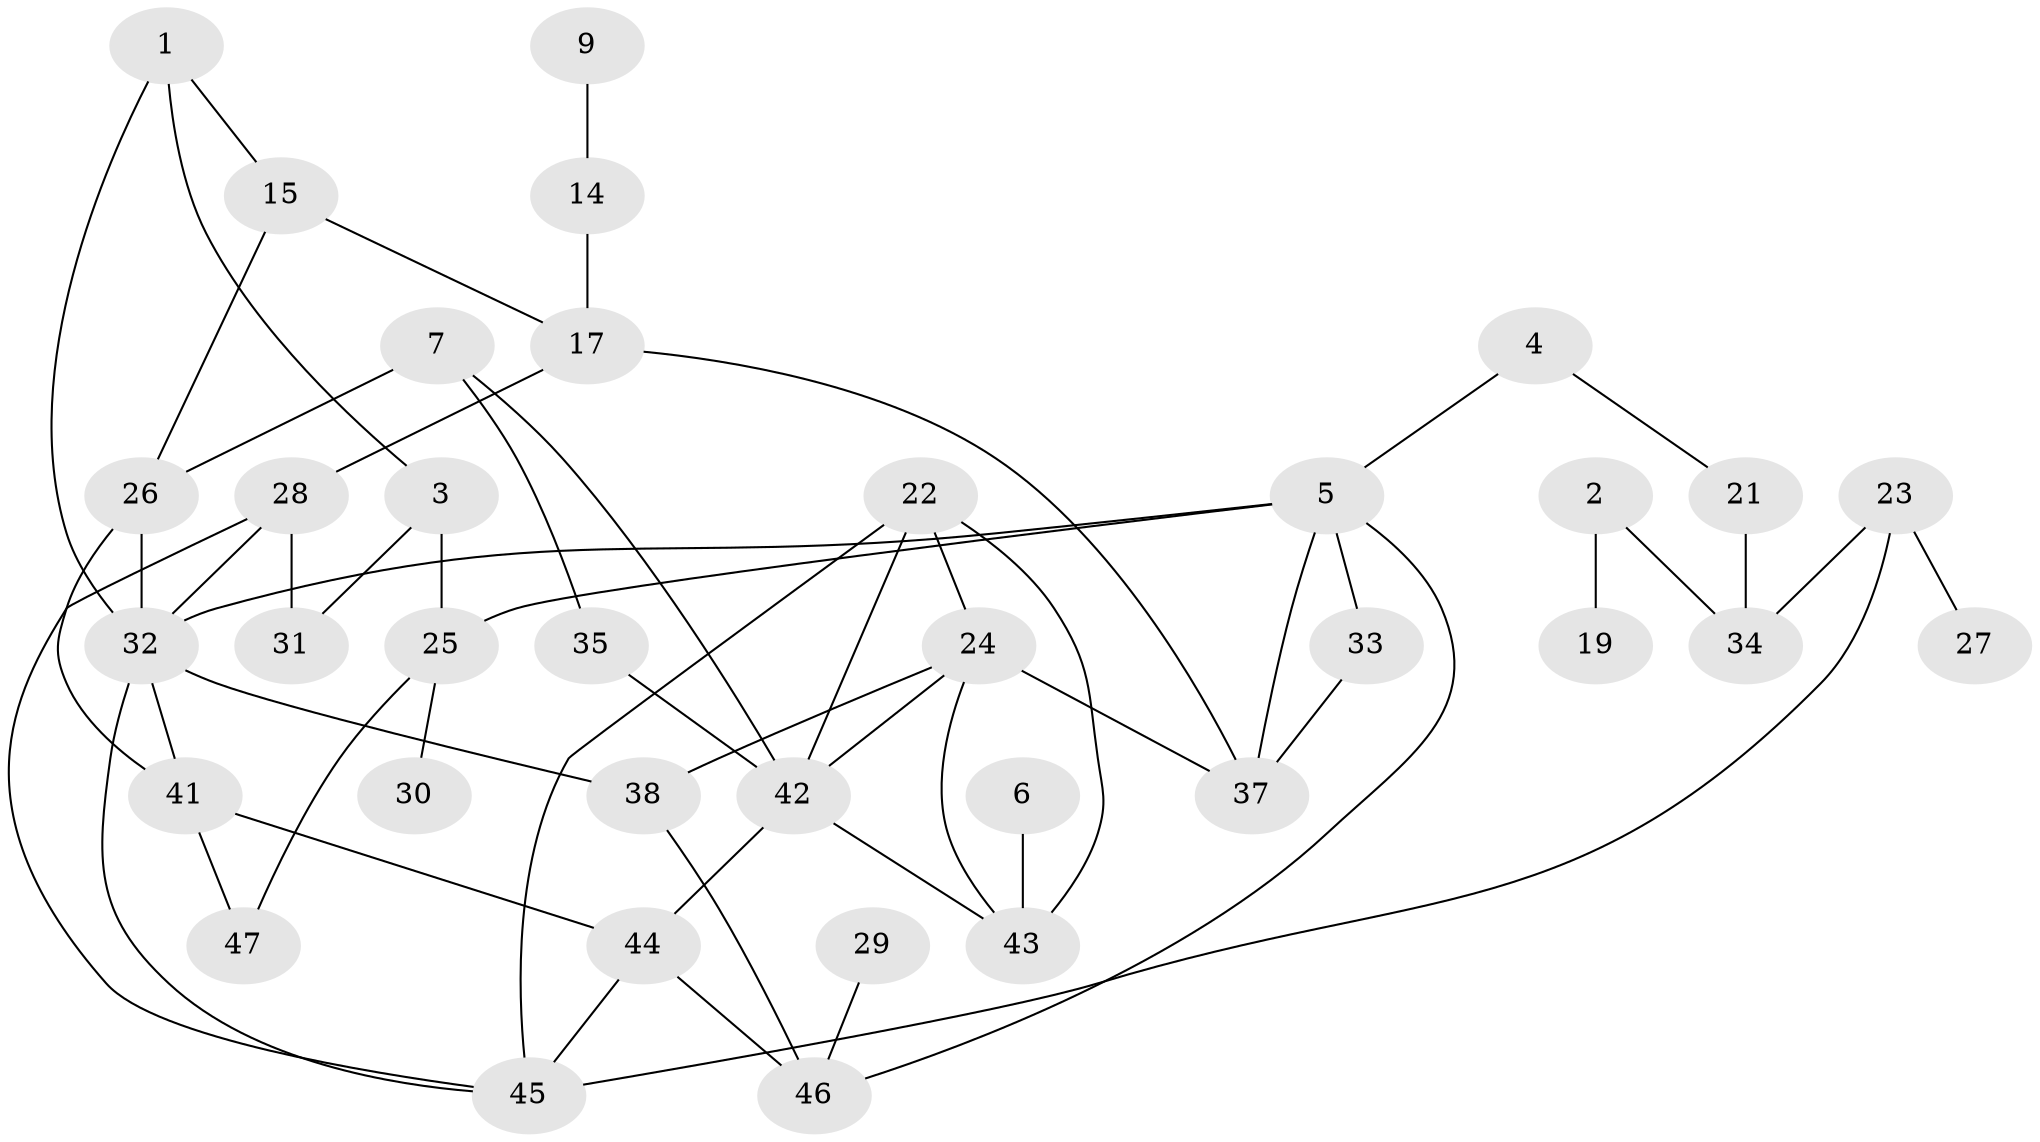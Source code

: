 // original degree distribution, {1: 0.20212765957446807, 2: 0.23404255319148937, 3: 0.23404255319148937, 4: 0.18085106382978725, 5: 0.05319148936170213, 0: 0.09574468085106383}
// Generated by graph-tools (version 1.1) at 2025/35/03/04/25 23:35:44]
// undirected, 36 vertices, 56 edges
graph export_dot {
  node [color=gray90,style=filled];
  1;
  2;
  3;
  4;
  5;
  6;
  7;
  9;
  14;
  15;
  17;
  19;
  21;
  22;
  23;
  24;
  25;
  26;
  27;
  28;
  29;
  30;
  31;
  32;
  33;
  34;
  35;
  37;
  38;
  41;
  42;
  43;
  44;
  45;
  46;
  47;
  1 -- 3 [weight=1.0];
  1 -- 15 [weight=1.0];
  1 -- 32 [weight=1.0];
  2 -- 19 [weight=1.0];
  2 -- 34 [weight=1.0];
  3 -- 25 [weight=2.0];
  3 -- 31 [weight=1.0];
  4 -- 5 [weight=1.0];
  4 -- 21 [weight=1.0];
  5 -- 25 [weight=1.0];
  5 -- 32 [weight=1.0];
  5 -- 33 [weight=1.0];
  5 -- 37 [weight=1.0];
  5 -- 46 [weight=1.0];
  6 -- 43 [weight=1.0];
  7 -- 26 [weight=1.0];
  7 -- 35 [weight=1.0];
  7 -- 42 [weight=1.0];
  9 -- 14 [weight=1.0];
  14 -- 17 [weight=1.0];
  15 -- 17 [weight=1.0];
  15 -- 26 [weight=1.0];
  17 -- 28 [weight=1.0];
  17 -- 37 [weight=1.0];
  21 -- 34 [weight=1.0];
  22 -- 24 [weight=1.0];
  22 -- 42 [weight=1.0];
  22 -- 43 [weight=1.0];
  22 -- 45 [weight=1.0];
  23 -- 27 [weight=1.0];
  23 -- 34 [weight=1.0];
  23 -- 45 [weight=1.0];
  24 -- 37 [weight=2.0];
  24 -- 38 [weight=1.0];
  24 -- 42 [weight=1.0];
  24 -- 43 [weight=2.0];
  25 -- 30 [weight=1.0];
  25 -- 47 [weight=1.0];
  26 -- 32 [weight=1.0];
  26 -- 41 [weight=1.0];
  28 -- 31 [weight=2.0];
  28 -- 32 [weight=2.0];
  28 -- 45 [weight=1.0];
  29 -- 46 [weight=1.0];
  32 -- 38 [weight=3.0];
  32 -- 41 [weight=1.0];
  32 -- 45 [weight=1.0];
  33 -- 37 [weight=1.0];
  35 -- 42 [weight=1.0];
  38 -- 46 [weight=1.0];
  41 -- 44 [weight=1.0];
  41 -- 47 [weight=1.0];
  42 -- 43 [weight=2.0];
  42 -- 44 [weight=1.0];
  44 -- 45 [weight=1.0];
  44 -- 46 [weight=1.0];
}
